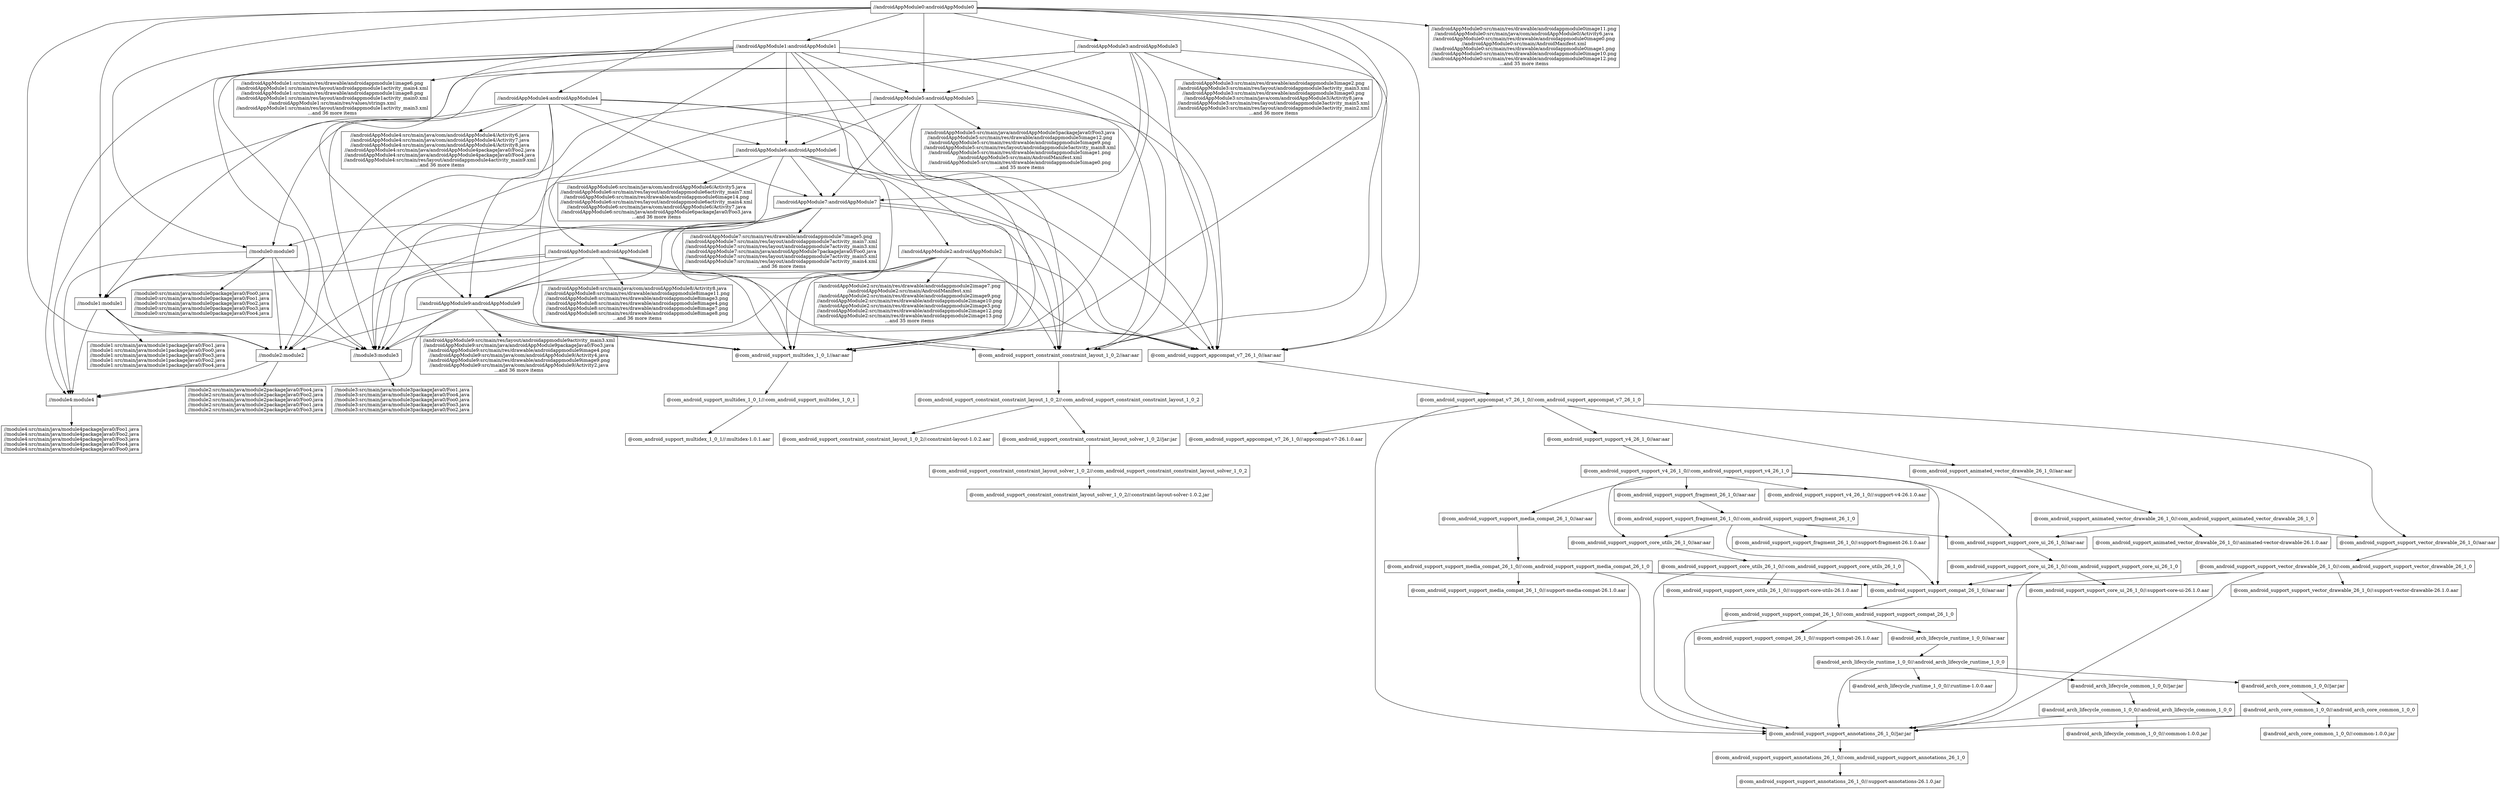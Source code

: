 digraph mygraph {
  node [shape=box];
"//androidAppModule0:androidAppModule0"
"//androidAppModule0:androidAppModule0" -> "//androidAppModule1:androidAppModule1"
"//androidAppModule0:androidAppModule0" -> "//androidAppModule3:androidAppModule3"
"//androidAppModule0:androidAppModule0" -> "//androidAppModule4:androidAppModule4"
"//androidAppModule0:androidAppModule0" -> "//androidAppModule5:androidAppModule5"
"//androidAppModule0:androidAppModule0" -> "//module0:module0"
"//androidAppModule0:androidAppModule0" -> "//module1:module1"
"//androidAppModule0:androidAppModule0" -> "//module2:module2"
"//androidAppModule0:androidAppModule0" -> "@com_android_support_appcompat_v7_26_1_0//aar:aar"
"//androidAppModule0:androidAppModule0" -> "@com_android_support_constraint_constraint_layout_1_0_2//aar:aar"
"//androidAppModule0:androidAppModule0" -> "//androidAppModule0:src/main/res/drawable/androidappmodule0image11.png\n//androidAppModule0:src/main/java/com/androidAppModule0/Activity6.java\n//androidAppModule0:src/main/res/drawable/androidappmodule0image0.png\n//androidAppModule0:src/main/AndroidManifest.xml\n//androidAppModule0:src/main/res/drawable/androidappmodule0image1.png\n//androidAppModule0:src/main/res/drawable/androidappmodule0image10.png\n//androidAppModule0:src/main/res/drawable/androidappmodule0image12.png\n...and 35 more items"
"//androidAppModule0:androidAppModule0" -> "@com_android_support_multidex_1_0_1//aar:aar"
"//androidAppModule4:androidAppModule4"
"//androidAppModule4:androidAppModule4" -> "//androidAppModule6:androidAppModule6"
"//androidAppModule4:androidAppModule4" -> "//androidAppModule7:androidAppModule7"
"//androidAppModule4:androidAppModule4" -> "//androidAppModule9:androidAppModule9"
"//androidAppModule4:androidAppModule4" -> "//module0:module0"
"//androidAppModule4:androidAppModule4" -> "//module4:module4"
"//androidAppModule4:androidAppModule4" -> "@com_android_support_appcompat_v7_26_1_0//aar:aar"
"//androidAppModule4:androidAppModule4" -> "@com_android_support_constraint_constraint_layout_1_0_2//aar:aar"
"//androidAppModule4:androidAppModule4" -> "//androidAppModule4:src/main/java/com/androidAppModule4/Activity6.java\n//androidAppModule4:src/main/java/com/androidAppModule4/Activity7.java\n//androidAppModule4:src/main/java/com/androidAppModule4/Activity8.java\n//androidAppModule4:src/main/java/androidAppModule4packageJava0/Foo2.java\n//androidAppModule4:src/main/java/androidAppModule4packageJava0/Foo4.java\n//androidAppModule4:src/main/res/layout/androidappmodule4activity_main9.xml\n...and 36 more items"
"//androidAppModule4:androidAppModule4" -> "@com_android_support_multidex_1_0_1//aar:aar"
"//androidAppModule3:androidAppModule3"
"//androidAppModule3:androidAppModule3" -> "//androidAppModule5:androidAppModule5"
"//androidAppModule3:androidAppModule3" -> "//androidAppModule7:androidAppModule7"
"//androidAppModule3:androidAppModule3" -> "//module1:module1"
"//androidAppModule3:androidAppModule3" -> "//module3:module3"
"//androidAppModule3:androidAppModule3" -> "@com_android_support_appcompat_v7_26_1_0//aar:aar"
"//androidAppModule3:androidAppModule3" -> "@com_android_support_constraint_constraint_layout_1_0_2//aar:aar"
"//androidAppModule3:androidAppModule3" -> "//androidAppModule3:src/main/res/drawable/androidappmodule3image2.png\n//androidAppModule3:src/main/res/layout/androidappmodule3activity_main3.xml\n//androidAppModule3:src/main/res/drawable/androidappmodule3image0.png\n//androidAppModule3:src/main/java/com/androidAppModule3/Activity8.java\n//androidAppModule3:src/main/res/layout/androidappmodule3activity_main5.xml\n//androidAppModule3:src/main/res/layout/androidappmodule3activity_main2.xml\n...and 36 more items"
"//androidAppModule3:androidAppModule3" -> "@com_android_support_multidex_1_0_1//aar:aar"
"//androidAppModule1:androidAppModule1"
"//androidAppModule1:androidAppModule1" -> "//androidAppModule2:androidAppModule2"
"//androidAppModule1:androidAppModule1" -> "//androidAppModule5:androidAppModule5"
"//androidAppModule1:androidAppModule1" -> "//androidAppModule6:androidAppModule6"
"//androidAppModule1:androidAppModule1" -> "//androidAppModule8:androidAppModule8"
"//androidAppModule1:androidAppModule1" -> "//androidAppModule9:androidAppModule9"
"//androidAppModule1:androidAppModule1" -> "//module2:module2"
"//androidAppModule1:androidAppModule1" -> "//module3:module3"
"//androidAppModule1:androidAppModule1" -> "//module4:module4"
"//androidAppModule1:androidAppModule1" -> "@com_android_support_appcompat_v7_26_1_0//aar:aar"
"//androidAppModule1:androidAppModule1" -> "@com_android_support_constraint_constraint_layout_1_0_2//aar:aar"
"//androidAppModule1:androidAppModule1" -> "//androidAppModule1:src/main/res/drawable/androidappmodule1image6.png\n//androidAppModule1:src/main/res/layout/androidappmodule1activity_main4.xml\n//androidAppModule1:src/main/res/drawable/androidappmodule1image8.png\n//androidAppModule1:src/main/res/layout/androidappmodule1activity_main0.xml\n//androidAppModule1:src/main/res/values/strings.xml\n//androidAppModule1:src/main/res/layout/androidappmodule1activity_main3.xml\n...and 36 more items"
"//androidAppModule1:androidAppModule1" -> "@com_android_support_multidex_1_0_1//aar:aar"
"//androidAppModule3:src/main/res/drawable/androidappmodule3image2.png\n//androidAppModule3:src/main/res/layout/androidappmodule3activity_main3.xml\n//androidAppModule3:src/main/res/drawable/androidappmodule3image0.png\n//androidAppModule3:src/main/java/com/androidAppModule3/Activity8.java\n//androidAppModule3:src/main/res/layout/androidappmodule3activity_main5.xml\n//androidAppModule3:src/main/res/layout/androidappmodule3activity_main2.xml\n...and 36 more items"
"//androidAppModule4:src/main/java/com/androidAppModule4/Activity6.java\n//androidAppModule4:src/main/java/com/androidAppModule4/Activity7.java\n//androidAppModule4:src/main/java/com/androidAppModule4/Activity8.java\n//androidAppModule4:src/main/java/androidAppModule4packageJava0/Foo2.java\n//androidAppModule4:src/main/java/androidAppModule4packageJava0/Foo4.java\n//androidAppModule4:src/main/res/layout/androidappmodule4activity_main9.xml\n...and 36 more items"
"//androidAppModule0:src/main/res/drawable/androidappmodule0image11.png\n//androidAppModule0:src/main/java/com/androidAppModule0/Activity6.java\n//androidAppModule0:src/main/res/drawable/androidappmodule0image0.png\n//androidAppModule0:src/main/AndroidManifest.xml\n//androidAppModule0:src/main/res/drawable/androidappmodule0image1.png\n//androidAppModule0:src/main/res/drawable/androidappmodule0image10.png\n//androidAppModule0:src/main/res/drawable/androidappmodule0image12.png\n...and 35 more items"
"//androidAppModule2:androidAppModule2"
"//androidAppModule2:androidAppModule2" -> "//androidAppModule9:androidAppModule9"
"//androidAppModule2:androidAppModule2" -> "//module3:module3"
"//androidAppModule2:androidAppModule2" -> "@com_android_support_appcompat_v7_26_1_0//aar:aar"
"//androidAppModule2:androidAppModule2" -> "@com_android_support_constraint_constraint_layout_1_0_2//aar:aar"
"//androidAppModule2:androidAppModule2" -> "//androidAppModule2:src/main/res/drawable/androidappmodule2image7.png\n//androidAppModule2:src/main/AndroidManifest.xml\n//androidAppModule2:src/main/res/drawable/androidappmodule2image9.png\n//androidAppModule2:src/main/res/drawable/androidappmodule2image10.png\n//androidAppModule2:src/main/res/drawable/androidappmodule2image3.png\n//androidAppModule2:src/main/res/drawable/androidappmodule2image12.png\n//androidAppModule2:src/main/res/drawable/androidappmodule2image13.png\n...and 35 more items"
"//androidAppModule2:androidAppModule2" -> "@com_android_support_multidex_1_0_1//aar:aar"
"//androidAppModule2:src/main/res/drawable/androidappmodule2image7.png\n//androidAppModule2:src/main/AndroidManifest.xml\n//androidAppModule2:src/main/res/drawable/androidappmodule2image9.png\n//androidAppModule2:src/main/res/drawable/androidappmodule2image10.png\n//androidAppModule2:src/main/res/drawable/androidappmodule2image3.png\n//androidAppModule2:src/main/res/drawable/androidappmodule2image12.png\n//androidAppModule2:src/main/res/drawable/androidappmodule2image13.png\n...and 35 more items"
"//androidAppModule1:src/main/res/drawable/androidappmodule1image6.png\n//androidAppModule1:src/main/res/layout/androidappmodule1activity_main4.xml\n//androidAppModule1:src/main/res/drawable/androidappmodule1image8.png\n//androidAppModule1:src/main/res/layout/androidappmodule1activity_main0.xml\n//androidAppModule1:src/main/res/values/strings.xml\n//androidAppModule1:src/main/res/layout/androidappmodule1activity_main3.xml\n...and 36 more items"
"//androidAppModule5:androidAppModule5"
"//androidAppModule5:androidAppModule5" -> "//androidAppModule6:androidAppModule6"
"//androidAppModule5:androidAppModule5" -> "//androidAppModule7:androidAppModule7"
"//androidAppModule5:androidAppModule5" -> "//module2:module2"
"//androidAppModule5:androidAppModule5" -> "//module3:module3"
"//androidAppModule5:androidAppModule5" -> "@com_android_support_appcompat_v7_26_1_0//aar:aar"
"//androidAppModule5:androidAppModule5" -> "@com_android_support_constraint_constraint_layout_1_0_2//aar:aar"
"//androidAppModule5:androidAppModule5" -> "//androidAppModule5:src/main/java/androidAppModule5packageJava0/Foo3.java\n//androidAppModule5:src/main/res/drawable/androidappmodule5image12.png\n//androidAppModule5:src/main/res/drawable/androidappmodule5image9.png\n//androidAppModule5:src/main/res/layout/androidappmodule5activity_main8.xml\n//androidAppModule5:src/main/res/drawable/androidappmodule5image1.png\n//androidAppModule5:src/main/AndroidManifest.xml\n//androidAppModule5:src/main/res/drawable/androidappmodule5image0.png\n...and 35 more items"
"//androidAppModule5:androidAppModule5" -> "@com_android_support_multidex_1_0_1//aar:aar"
"//androidAppModule5:src/main/java/androidAppModule5packageJava0/Foo3.java\n//androidAppModule5:src/main/res/drawable/androidappmodule5image12.png\n//androidAppModule5:src/main/res/drawable/androidappmodule5image9.png\n//androidAppModule5:src/main/res/layout/androidappmodule5activity_main8.xml\n//androidAppModule5:src/main/res/drawable/androidappmodule5image1.png\n//androidAppModule5:src/main/AndroidManifest.xml\n//androidAppModule5:src/main/res/drawable/androidappmodule5image0.png\n...and 35 more items"
"//androidAppModule6:androidAppModule6"
"//androidAppModule6:androidAppModule6" -> "//androidAppModule7:androidAppModule7"
"//androidAppModule6:androidAppModule6" -> "//androidAppModule8:androidAppModule8"
"//androidAppModule6:androidAppModule6" -> "//module3:module3"
"//androidAppModule6:androidAppModule6" -> "@com_android_support_appcompat_v7_26_1_0//aar:aar"
"//androidAppModule6:androidAppModule6" -> "@com_android_support_constraint_constraint_layout_1_0_2//aar:aar"
"//androidAppModule6:androidAppModule6" -> "//androidAppModule6:src/main/java/com/androidAppModule6/Activity5.java\n//androidAppModule6:src/main/res/layout/androidappmodule6activity_main7.xml\n//androidAppModule6:src/main/res/drawable/androidappmodule6image14.png\n//androidAppModule6:src/main/res/layout/androidappmodule6activity_main4.xml\n//androidAppModule6:src/main/java/com/androidAppModule6/Activity7.java\n//androidAppModule6:src/main/java/androidAppModule6packageJava0/Foo3.java\n...and 36 more items"
"//androidAppModule6:androidAppModule6" -> "@com_android_support_multidex_1_0_1//aar:aar"
"//androidAppModule6:src/main/java/com/androidAppModule6/Activity5.java\n//androidAppModule6:src/main/res/layout/androidappmodule6activity_main7.xml\n//androidAppModule6:src/main/res/drawable/androidappmodule6image14.png\n//androidAppModule6:src/main/res/layout/androidappmodule6activity_main4.xml\n//androidAppModule6:src/main/java/com/androidAppModule6/Activity7.java\n//androidAppModule6:src/main/java/androidAppModule6packageJava0/Foo3.java\n...and 36 more items"
"//androidAppModule7:androidAppModule7"
"//androidAppModule7:androidAppModule7" -> "//androidAppModule8:androidAppModule8"
"//androidAppModule7:androidAppModule7" -> "//androidAppModule9:androidAppModule9"
"//androidAppModule7:androidAppModule7" -> "//module0:module0"
"//androidAppModule7:androidAppModule7" -> "//module1:module1"
"//androidAppModule7:androidAppModule7" -> "//module3:module3"
"//androidAppModule7:androidAppModule7" -> "@com_android_support_appcompat_v7_26_1_0//aar:aar"
"//androidAppModule7:androidAppModule7" -> "@com_android_support_constraint_constraint_layout_1_0_2//aar:aar"
"//androidAppModule7:androidAppModule7" -> "//androidAppModule7:src/main/res/drawable/androidappmodule7image5.png\n//androidAppModule7:src/main/res/layout/androidappmodule7activity_main7.xml\n//androidAppModule7:src/main/res/layout/androidappmodule7activity_main3.xml\n//androidAppModule7:src/main/java/androidAppModule7packageJava0/Foo0.java\n//androidAppModule7:src/main/res/layout/androidappmodule7activity_main5.xml\n//androidAppModule7:src/main/res/layout/androidappmodule7activity_main4.xml\n...and 36 more items"
"//androidAppModule7:androidAppModule7" -> "@com_android_support_multidex_1_0_1//aar:aar"
"//androidAppModule7:src/main/res/drawable/androidappmodule7image5.png\n//androidAppModule7:src/main/res/layout/androidappmodule7activity_main7.xml\n//androidAppModule7:src/main/res/layout/androidappmodule7activity_main3.xml\n//androidAppModule7:src/main/java/androidAppModule7packageJava0/Foo0.java\n//androidAppModule7:src/main/res/layout/androidappmodule7activity_main5.xml\n//androidAppModule7:src/main/res/layout/androidappmodule7activity_main4.xml\n...and 36 more items"
"//module0:module0"
"//module0:module0" -> "//module4:module4"
"//module0:module0" -> "//module1:module1"
"//module0:module0" -> "//module2:module2"
"//module0:module0" -> "//module0:src/main/java/module0packageJava0/Foo0.java\n//module0:src/main/java/module0packageJava0/Foo1.java\n//module0:src/main/java/module0packageJava0/Foo2.java\n//module0:src/main/java/module0packageJava0/Foo3.java\n//module0:src/main/java/module0packageJava0/Foo4.java"
"//module0:module0" -> "//module3:module3"
"//module0:src/main/java/module0packageJava0/Foo0.java\n//module0:src/main/java/module0packageJava0/Foo1.java\n//module0:src/main/java/module0packageJava0/Foo2.java\n//module0:src/main/java/module0packageJava0/Foo3.java\n//module0:src/main/java/module0packageJava0/Foo4.java"
"//androidAppModule8:androidAppModule8"
"//androidAppModule8:androidAppModule8" -> "//androidAppModule9:androidAppModule9"
"//androidAppModule8:androidAppModule8" -> "//module1:module1"
"//androidAppModule8:androidAppModule8" -> "//module2:module2"
"//androidAppModule8:androidAppModule8" -> "//module3:module3"
"//androidAppModule8:androidAppModule8" -> "@com_android_support_appcompat_v7_26_1_0//aar:aar"
"//androidAppModule8:androidAppModule8" -> "@com_android_support_constraint_constraint_layout_1_0_2//aar:aar"
"//androidAppModule8:androidAppModule8" -> "//androidAppModule8:src/main/java/com/androidAppModule8/Activity8.java\n//androidAppModule8:src/main/res/drawable/androidappmodule8image11.png\n//androidAppModule8:src/main/res/drawable/androidappmodule8image3.png\n//androidAppModule8:src/main/res/drawable/androidappmodule8image4.png\n//androidAppModule8:src/main/res/drawable/androidappmodule8image7.png\n//androidAppModule8:src/main/res/drawable/androidappmodule8image8.png\n...and 36 more items"
"//androidAppModule8:androidAppModule8" -> "@com_android_support_multidex_1_0_1//aar:aar"
"//androidAppModule8:src/main/java/com/androidAppModule8/Activity8.java\n//androidAppModule8:src/main/res/drawable/androidappmodule8image11.png\n//androidAppModule8:src/main/res/drawable/androidappmodule8image3.png\n//androidAppModule8:src/main/res/drawable/androidappmodule8image4.png\n//androidAppModule8:src/main/res/drawable/androidappmodule8image7.png\n//androidAppModule8:src/main/res/drawable/androidappmodule8image8.png\n...and 36 more items"
"//module1:module1"
"//module1:module1" -> "//module2:module2"
"//module1:module1" -> "//module3:module3"
"//module1:module1" -> "//module1:src/main/java/module1packageJava0/Foo1.java\n//module1:src/main/java/module1packageJava0/Foo0.java\n//module1:src/main/java/module1packageJava0/Foo3.java\n//module1:src/main/java/module1packageJava0/Foo2.java\n//module1:src/main/java/module1packageJava0/Foo4.java"
"//module1:module1" -> "//module4:module4"
"//module1:src/main/java/module1packageJava0/Foo1.java\n//module1:src/main/java/module1packageJava0/Foo0.java\n//module1:src/main/java/module1packageJava0/Foo3.java\n//module1:src/main/java/module1packageJava0/Foo2.java\n//module1:src/main/java/module1packageJava0/Foo4.java"
"//androidAppModule9:androidAppModule9"
"//androidAppModule9:androidAppModule9" -> "//module2:module2"
"//androidAppModule9:androidAppModule9" -> "//module3:module3"
"//androidAppModule9:androidAppModule9" -> "//module4:module4"
"//androidAppModule9:androidAppModule9" -> "@com_android_support_appcompat_v7_26_1_0//aar:aar"
"//androidAppModule9:androidAppModule9" -> "@com_android_support_constraint_constraint_layout_1_0_2//aar:aar"
"//androidAppModule9:androidAppModule9" -> "//androidAppModule9:src/main/res/layout/androidappmodule9activity_main3.xml\n//androidAppModule9:src/main/java/androidAppModule9packageJava0/Foo3.java\n//androidAppModule9:src/main/res/drawable/androidappmodule9image4.png\n//androidAppModule9:src/main/java/com/androidAppModule9/Activity4.java\n//androidAppModule9:src/main/res/drawable/androidappmodule9image9.png\n//androidAppModule9:src/main/java/com/androidAppModule9/Activity2.java\n...and 36 more items"
"//androidAppModule9:androidAppModule9" -> "@com_android_support_multidex_1_0_1//aar:aar"
"@com_android_support_multidex_1_0_1//aar:aar"
"@com_android_support_multidex_1_0_1//aar:aar" -> "@com_android_support_multidex_1_0_1//:com_android_support_multidex_1_0_1"
"@com_android_support_multidex_1_0_1//:com_android_support_multidex_1_0_1"
"@com_android_support_multidex_1_0_1//:com_android_support_multidex_1_0_1" -> "@com_android_support_multidex_1_0_1//:multidex-1.0.1.aar"
"@com_android_support_multidex_1_0_1//:multidex-1.0.1.aar"
"//androidAppModule9:src/main/res/layout/androidappmodule9activity_main3.xml\n//androidAppModule9:src/main/java/androidAppModule9packageJava0/Foo3.java\n//androidAppModule9:src/main/res/drawable/androidappmodule9image4.png\n//androidAppModule9:src/main/java/com/androidAppModule9/Activity4.java\n//androidAppModule9:src/main/res/drawable/androidappmodule9image9.png\n//androidAppModule9:src/main/java/com/androidAppModule9/Activity2.java\n...and 36 more items"
"@com_android_support_constraint_constraint_layout_1_0_2//aar:aar"
"@com_android_support_constraint_constraint_layout_1_0_2//aar:aar" -> "@com_android_support_constraint_constraint_layout_1_0_2//:com_android_support_constraint_constraint_layout_1_0_2"
"@com_android_support_constraint_constraint_layout_1_0_2//:com_android_support_constraint_constraint_layout_1_0_2"
"@com_android_support_constraint_constraint_layout_1_0_2//:com_android_support_constraint_constraint_layout_1_0_2" -> "@com_android_support_constraint_constraint_layout_1_0_2//:constraint-layout-1.0.2.aar"
"@com_android_support_constraint_constraint_layout_1_0_2//:com_android_support_constraint_constraint_layout_1_0_2" -> "@com_android_support_constraint_constraint_layout_solver_1_0_2//jar:jar"
"@com_android_support_constraint_constraint_layout_solver_1_0_2//jar:jar"
"@com_android_support_constraint_constraint_layout_solver_1_0_2//jar:jar" -> "@com_android_support_constraint_constraint_layout_solver_1_0_2//:com_android_support_constraint_constraint_layout_solver_1_0_2"
"@com_android_support_constraint_constraint_layout_solver_1_0_2//:com_android_support_constraint_constraint_layout_solver_1_0_2"
"@com_android_support_constraint_constraint_layout_solver_1_0_2//:com_android_support_constraint_constraint_layout_solver_1_0_2" -> "@com_android_support_constraint_constraint_layout_solver_1_0_2//:constraint-layout-solver-1.0.2.jar"
"@com_android_support_constraint_constraint_layout_solver_1_0_2//:constraint-layout-solver-1.0.2.jar"
"@com_android_support_constraint_constraint_layout_1_0_2//:constraint-layout-1.0.2.aar"
"@com_android_support_appcompat_v7_26_1_0//aar:aar"
"@com_android_support_appcompat_v7_26_1_0//aar:aar" -> "@com_android_support_appcompat_v7_26_1_0//:com_android_support_appcompat_v7_26_1_0"
"@com_android_support_appcompat_v7_26_1_0//:com_android_support_appcompat_v7_26_1_0"
"@com_android_support_appcompat_v7_26_1_0//:com_android_support_appcompat_v7_26_1_0" -> "@com_android_support_animated_vector_drawable_26_1_0//aar:aar"
"@com_android_support_appcompat_v7_26_1_0//:com_android_support_appcompat_v7_26_1_0" -> "@com_android_support_support_annotations_26_1_0//jar:jar"
"@com_android_support_appcompat_v7_26_1_0//:com_android_support_appcompat_v7_26_1_0" -> "@com_android_support_support_vector_drawable_26_1_0//aar:aar"
"@com_android_support_appcompat_v7_26_1_0//:com_android_support_appcompat_v7_26_1_0" -> "@com_android_support_appcompat_v7_26_1_0//:appcompat-v7-26.1.0.aar"
"@com_android_support_appcompat_v7_26_1_0//:com_android_support_appcompat_v7_26_1_0" -> "@com_android_support_support_v4_26_1_0//aar:aar"
"@com_android_support_support_v4_26_1_0//aar:aar"
"@com_android_support_support_v4_26_1_0//aar:aar" -> "@com_android_support_support_v4_26_1_0//:com_android_support_support_v4_26_1_0"
"@com_android_support_support_v4_26_1_0//:com_android_support_support_v4_26_1_0"
"@com_android_support_support_v4_26_1_0//:com_android_support_support_v4_26_1_0" -> "@com_android_support_support_core_utils_26_1_0//aar:aar"
"@com_android_support_support_v4_26_1_0//:com_android_support_support_v4_26_1_0" -> "@com_android_support_support_fragment_26_1_0//aar:aar"
"@com_android_support_support_v4_26_1_0//:com_android_support_support_v4_26_1_0" -> "@com_android_support_support_media_compat_26_1_0//aar:aar"
"@com_android_support_support_v4_26_1_0//:com_android_support_support_v4_26_1_0" -> "@com_android_support_support_compat_26_1_0//aar:aar"
"@com_android_support_support_v4_26_1_0//:com_android_support_support_v4_26_1_0" -> "@com_android_support_support_v4_26_1_0//:support-v4-26.1.0.aar"
"@com_android_support_support_v4_26_1_0//:com_android_support_support_v4_26_1_0" -> "@com_android_support_support_core_ui_26_1_0//aar:aar"
"@com_android_support_support_v4_26_1_0//:support-v4-26.1.0.aar"
"@com_android_support_support_media_compat_26_1_0//aar:aar"
"@com_android_support_support_media_compat_26_1_0//aar:aar" -> "@com_android_support_support_media_compat_26_1_0//:com_android_support_support_media_compat_26_1_0"
"@com_android_support_support_media_compat_26_1_0//:com_android_support_support_media_compat_26_1_0"
"@com_android_support_support_media_compat_26_1_0//:com_android_support_support_media_compat_26_1_0" -> "@com_android_support_support_annotations_26_1_0//jar:jar"
"@com_android_support_support_media_compat_26_1_0//:com_android_support_support_media_compat_26_1_0" -> "@com_android_support_support_media_compat_26_1_0//:support-media-compat-26.1.0.aar"
"@com_android_support_support_media_compat_26_1_0//:com_android_support_support_media_compat_26_1_0" -> "@com_android_support_support_compat_26_1_0//aar:aar"
"@com_android_support_support_media_compat_26_1_0//:support-media-compat-26.1.0.aar"
"@com_android_support_support_fragment_26_1_0//aar:aar"
"@com_android_support_support_fragment_26_1_0//aar:aar" -> "@com_android_support_support_fragment_26_1_0//:com_android_support_support_fragment_26_1_0"
"@com_android_support_support_fragment_26_1_0//:com_android_support_support_fragment_26_1_0"
"@com_android_support_support_fragment_26_1_0//:com_android_support_support_fragment_26_1_0" -> "@com_android_support_support_core_utils_26_1_0//aar:aar"
"@com_android_support_support_fragment_26_1_0//:com_android_support_support_fragment_26_1_0" -> "@com_android_support_support_compat_26_1_0//aar:aar"
"@com_android_support_support_fragment_26_1_0//:com_android_support_support_fragment_26_1_0" -> "@com_android_support_support_fragment_26_1_0//:support-fragment-26.1.0.aar"
"@com_android_support_support_fragment_26_1_0//:com_android_support_support_fragment_26_1_0" -> "@com_android_support_support_core_ui_26_1_0//aar:aar"
"@com_android_support_support_fragment_26_1_0//:support-fragment-26.1.0.aar"
"@com_android_support_support_core_utils_26_1_0//aar:aar"
"@com_android_support_support_core_utils_26_1_0//aar:aar" -> "@com_android_support_support_core_utils_26_1_0//:com_android_support_support_core_utils_26_1_0"
"@com_android_support_support_core_utils_26_1_0//:com_android_support_support_core_utils_26_1_0"
"@com_android_support_support_core_utils_26_1_0//:com_android_support_support_core_utils_26_1_0" -> "@com_android_support_support_annotations_26_1_0//jar:jar"
"@com_android_support_support_core_utils_26_1_0//:com_android_support_support_core_utils_26_1_0" -> "@com_android_support_support_core_utils_26_1_0//:support-core-utils-26.1.0.aar"
"@com_android_support_support_core_utils_26_1_0//:com_android_support_support_core_utils_26_1_0" -> "@com_android_support_support_compat_26_1_0//aar:aar"
"@com_android_support_support_core_utils_26_1_0//:support-core-utils-26.1.0.aar"
"@com_android_support_appcompat_v7_26_1_0//:appcompat-v7-26.1.0.aar"
"@com_android_support_animated_vector_drawable_26_1_0//aar:aar"
"@com_android_support_animated_vector_drawable_26_1_0//aar:aar" -> "@com_android_support_animated_vector_drawable_26_1_0//:com_android_support_animated_vector_drawable_26_1_0"
"@com_android_support_animated_vector_drawable_26_1_0//:com_android_support_animated_vector_drawable_26_1_0"
"@com_android_support_animated_vector_drawable_26_1_0//:com_android_support_animated_vector_drawable_26_1_0" -> "@com_android_support_support_vector_drawable_26_1_0//aar:aar"
"@com_android_support_animated_vector_drawable_26_1_0//:com_android_support_animated_vector_drawable_26_1_0" -> "@com_android_support_animated_vector_drawable_26_1_0//:animated-vector-drawable-26.1.0.aar"
"@com_android_support_animated_vector_drawable_26_1_0//:com_android_support_animated_vector_drawable_26_1_0" -> "@com_android_support_support_core_ui_26_1_0//aar:aar"
"@com_android_support_support_core_ui_26_1_0//aar:aar"
"@com_android_support_support_core_ui_26_1_0//aar:aar" -> "@com_android_support_support_core_ui_26_1_0//:com_android_support_support_core_ui_26_1_0"
"@com_android_support_support_core_ui_26_1_0//:com_android_support_support_core_ui_26_1_0"
"@com_android_support_support_core_ui_26_1_0//:com_android_support_support_core_ui_26_1_0" -> "@com_android_support_support_annotations_26_1_0//jar:jar"
"@com_android_support_support_core_ui_26_1_0//:com_android_support_support_core_ui_26_1_0" -> "@com_android_support_support_core_ui_26_1_0//:support-core-ui-26.1.0.aar"
"@com_android_support_support_core_ui_26_1_0//:com_android_support_support_core_ui_26_1_0" -> "@com_android_support_support_compat_26_1_0//aar:aar"
"@com_android_support_support_core_ui_26_1_0//:support-core-ui-26.1.0.aar"
"@com_android_support_animated_vector_drawable_26_1_0//:animated-vector-drawable-26.1.0.aar"
"@com_android_support_support_vector_drawable_26_1_0//aar:aar"
"@com_android_support_support_vector_drawable_26_1_0//aar:aar" -> "@com_android_support_support_vector_drawable_26_1_0//:com_android_support_support_vector_drawable_26_1_0"
"@com_android_support_support_vector_drawable_26_1_0//:com_android_support_support_vector_drawable_26_1_0"
"@com_android_support_support_vector_drawable_26_1_0//:com_android_support_support_vector_drawable_26_1_0" -> "@com_android_support_support_annotations_26_1_0//jar:jar"
"@com_android_support_support_vector_drawable_26_1_0//:com_android_support_support_vector_drawable_26_1_0" -> "@com_android_support_support_vector_drawable_26_1_0//:support-vector-drawable-26.1.0.aar"
"@com_android_support_support_vector_drawable_26_1_0//:com_android_support_support_vector_drawable_26_1_0" -> "@com_android_support_support_compat_26_1_0//aar:aar"
"@com_android_support_support_compat_26_1_0//aar:aar"
"@com_android_support_support_compat_26_1_0//aar:aar" -> "@com_android_support_support_compat_26_1_0//:com_android_support_support_compat_26_1_0"
"@com_android_support_support_compat_26_1_0//:com_android_support_support_compat_26_1_0"
"@com_android_support_support_compat_26_1_0//:com_android_support_support_compat_26_1_0" -> "@com_android_support_support_annotations_26_1_0//jar:jar"
"@com_android_support_support_compat_26_1_0//:com_android_support_support_compat_26_1_0" -> "@com_android_support_support_compat_26_1_0//:support-compat-26.1.0.aar"
"@com_android_support_support_compat_26_1_0//:com_android_support_support_compat_26_1_0" -> "@android_arch_lifecycle_runtime_1_0_0//aar:aar"
"@android_arch_lifecycle_runtime_1_0_0//aar:aar"
"@android_arch_lifecycle_runtime_1_0_0//aar:aar" -> "@android_arch_lifecycle_runtime_1_0_0//:android_arch_lifecycle_runtime_1_0_0"
"@android_arch_lifecycle_runtime_1_0_0//:android_arch_lifecycle_runtime_1_0_0"
"@android_arch_lifecycle_runtime_1_0_0//:android_arch_lifecycle_runtime_1_0_0" -> "@com_android_support_support_annotations_26_1_0//jar:jar"
"@android_arch_lifecycle_runtime_1_0_0//:android_arch_lifecycle_runtime_1_0_0" -> "@android_arch_core_common_1_0_0//jar:jar"
"@android_arch_lifecycle_runtime_1_0_0//:android_arch_lifecycle_runtime_1_0_0" -> "@android_arch_lifecycle_runtime_1_0_0//:runtime-1.0.0.aar"
"@android_arch_lifecycle_runtime_1_0_0//:android_arch_lifecycle_runtime_1_0_0" -> "@android_arch_lifecycle_common_1_0_0//jar:jar"
"@android_arch_lifecycle_common_1_0_0//jar:jar"
"@android_arch_lifecycle_common_1_0_0//jar:jar" -> "@android_arch_lifecycle_common_1_0_0//:android_arch_lifecycle_common_1_0_0"
"@android_arch_lifecycle_common_1_0_0//:android_arch_lifecycle_common_1_0_0"
"@android_arch_lifecycle_common_1_0_0//:android_arch_lifecycle_common_1_0_0" -> "@android_arch_lifecycle_common_1_0_0//:common-1.0.0.jar"
"@android_arch_lifecycle_common_1_0_0//:android_arch_lifecycle_common_1_0_0" -> "@com_android_support_support_annotations_26_1_0//jar:jar"
"@android_arch_lifecycle_common_1_0_0//:common-1.0.0.jar"
"@android_arch_lifecycle_runtime_1_0_0//:runtime-1.0.0.aar"
"@android_arch_core_common_1_0_0//jar:jar"
"@android_arch_core_common_1_0_0//jar:jar" -> "@android_arch_core_common_1_0_0//:android_arch_core_common_1_0_0"
"@android_arch_core_common_1_0_0//:android_arch_core_common_1_0_0"
"@android_arch_core_common_1_0_0//:android_arch_core_common_1_0_0" -> "@android_arch_core_common_1_0_0//:common-1.0.0.jar"
"@android_arch_core_common_1_0_0//:android_arch_core_common_1_0_0" -> "@com_android_support_support_annotations_26_1_0//jar:jar"
"@android_arch_core_common_1_0_0//:common-1.0.0.jar"
"@com_android_support_support_compat_26_1_0//:support-compat-26.1.0.aar"
"@com_android_support_support_vector_drawable_26_1_0//:support-vector-drawable-26.1.0.aar"
"@com_android_support_support_annotations_26_1_0//jar:jar"
"@com_android_support_support_annotations_26_1_0//jar:jar" -> "@com_android_support_support_annotations_26_1_0//:com_android_support_support_annotations_26_1_0"
"@com_android_support_support_annotations_26_1_0//:com_android_support_support_annotations_26_1_0"
"@com_android_support_support_annotations_26_1_0//:com_android_support_support_annotations_26_1_0" -> "@com_android_support_support_annotations_26_1_0//:support-annotations-26.1.0.jar"
"@com_android_support_support_annotations_26_1_0//:support-annotations-26.1.0.jar"
"//module3:module3"
"//module3:module3" -> "//module3:src/main/java/module3packageJava0/Foo1.java\n//module3:src/main/java/module3packageJava0/Foo4.java\n//module3:src/main/java/module3packageJava0/Foo0.java\n//module3:src/main/java/module3packageJava0/Foo3.java\n//module3:src/main/java/module3packageJava0/Foo2.java"
"//module3:src/main/java/module3packageJava0/Foo1.java\n//module3:src/main/java/module3packageJava0/Foo4.java\n//module3:src/main/java/module3packageJava0/Foo0.java\n//module3:src/main/java/module3packageJava0/Foo3.java\n//module3:src/main/java/module3packageJava0/Foo2.java"
"//module2:module2"
"//module2:module2" -> "//module2:src/main/java/module2packageJava0/Foo4.java\n//module2:src/main/java/module2packageJava0/Foo2.java\n//module2:src/main/java/module2packageJava0/Foo0.java\n//module2:src/main/java/module2packageJava0/Foo1.java\n//module2:src/main/java/module2packageJava0/Foo3.java"
"//module2:module2" -> "//module4:module4"
"//module4:module4"
"//module4:module4" -> "//module4:src/main/java/module4packageJava0/Foo1.java\n//module4:src/main/java/module4packageJava0/Foo2.java\n//module4:src/main/java/module4packageJava0/Foo3.java\n//module4:src/main/java/module4packageJava0/Foo4.java\n//module4:src/main/java/module4packageJava0/Foo0.java"
"//module4:src/main/java/module4packageJava0/Foo1.java\n//module4:src/main/java/module4packageJava0/Foo2.java\n//module4:src/main/java/module4packageJava0/Foo3.java\n//module4:src/main/java/module4packageJava0/Foo4.java\n//module4:src/main/java/module4packageJava0/Foo0.java"
"//module2:src/main/java/module2packageJava0/Foo4.java\n//module2:src/main/java/module2packageJava0/Foo2.java\n//module2:src/main/java/module2packageJava0/Foo0.java\n//module2:src/main/java/module2packageJava0/Foo1.java\n//module2:src/main/java/module2packageJava0/Foo3.java"
}
